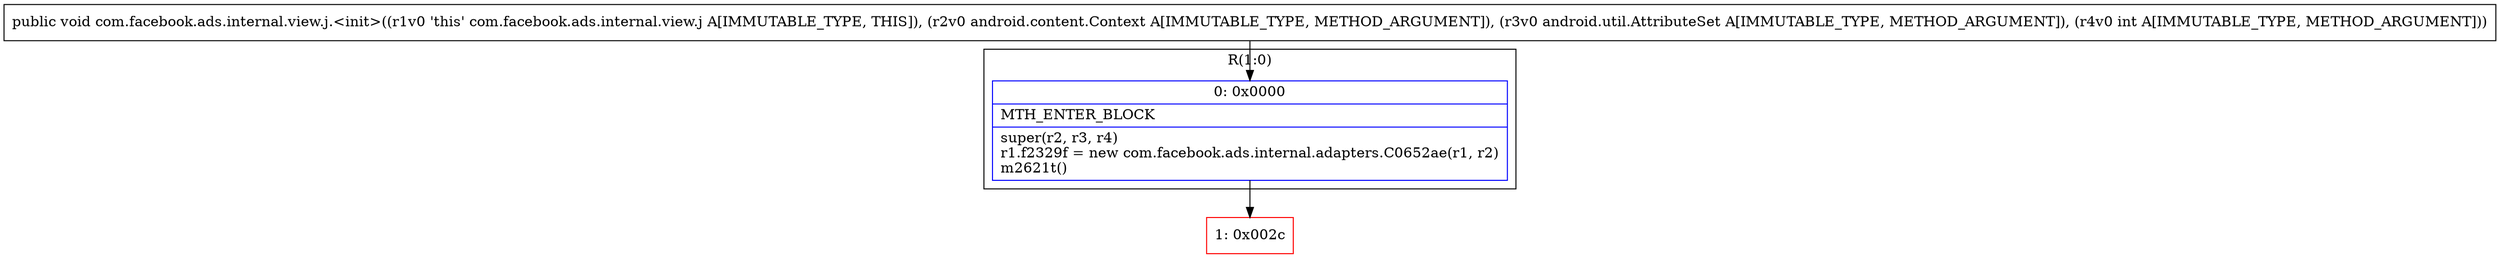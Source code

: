 digraph "CFG forcom.facebook.ads.internal.view.j.\<init\>(Landroid\/content\/Context;Landroid\/util\/AttributeSet;I)V" {
subgraph cluster_Region_11866566 {
label = "R(1:0)";
node [shape=record,color=blue];
Node_0 [shape=record,label="{0\:\ 0x0000|MTH_ENTER_BLOCK\l|super(r2, r3, r4)\lr1.f2329f = new com.facebook.ads.internal.adapters.C0652ae(r1, r2)\lm2621t()\l}"];
}
Node_1 [shape=record,color=red,label="{1\:\ 0x002c}"];
MethodNode[shape=record,label="{public void com.facebook.ads.internal.view.j.\<init\>((r1v0 'this' com.facebook.ads.internal.view.j A[IMMUTABLE_TYPE, THIS]), (r2v0 android.content.Context A[IMMUTABLE_TYPE, METHOD_ARGUMENT]), (r3v0 android.util.AttributeSet A[IMMUTABLE_TYPE, METHOD_ARGUMENT]), (r4v0 int A[IMMUTABLE_TYPE, METHOD_ARGUMENT])) }"];
MethodNode -> Node_0;
Node_0 -> Node_1;
}

